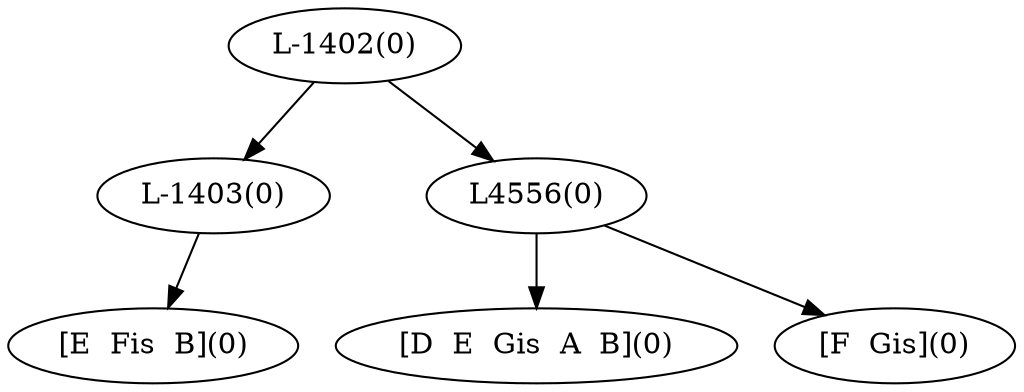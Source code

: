 digraph sample{
"L-1403(0)"->"[E  Fis  B](0)"
"L4556(0)"->"[D  E  Gis  A  B](0)"
"L4556(0)"->"[F  Gis](0)"
"L-1402(0)"->"L-1403(0)"
"L-1402(0)"->"L4556(0)"
{rank = min; "L-1402(0)"}
{rank = same; "L-1403(0)"; "L4556(0)";}
{rank = max; "[D  E  Gis  A  B](0)"; "[E  Fis  B](0)"; "[F  Gis](0)";}
}